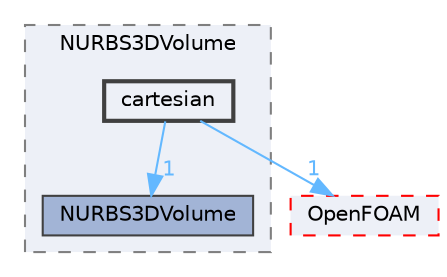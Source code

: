 digraph "src/optimisation/adjointOptimisation/adjoint/parameterization/NURBS/NURBS3DVolume/cartesian"
{
 // LATEX_PDF_SIZE
  bgcolor="transparent";
  edge [fontname=Helvetica,fontsize=10,labelfontname=Helvetica,labelfontsize=10];
  node [fontname=Helvetica,fontsize=10,shape=box,height=0.2,width=0.4];
  compound=true
  subgraph clusterdir_51d3ac40deae63dc5bcad6c091ae8c81 {
    graph [ bgcolor="#edf0f7", pencolor="grey50", label="NURBS3DVolume", fontname=Helvetica,fontsize=10 style="filled,dashed", URL="dir_51d3ac40deae63dc5bcad6c091ae8c81.html",tooltip=""]
  dir_cd44b5e9a6ef99782c8d75cd1170243c [label="NURBS3DVolume", fillcolor="#a2b4d6", color="grey25", style="filled", URL="dir_cd44b5e9a6ef99782c8d75cd1170243c.html",tooltip=""];
  dir_27d012a04e566843dd931b136a5c7d08 [label="cartesian", fillcolor="#edf0f7", color="grey25", style="filled,bold", URL="dir_27d012a04e566843dd931b136a5c7d08.html",tooltip=""];
  }
  dir_c5473ff19b20e6ec4dfe5c310b3778a8 [label="OpenFOAM", fillcolor="#edf0f7", color="red", style="filled,dashed", URL="dir_c5473ff19b20e6ec4dfe5c310b3778a8.html",tooltip=""];
  dir_27d012a04e566843dd931b136a5c7d08->dir_c5473ff19b20e6ec4dfe5c310b3778a8 [headlabel="1", labeldistance=1.5 headhref="dir_000399_002695.html" href="dir_000399_002695.html" color="steelblue1" fontcolor="steelblue1"];
  dir_27d012a04e566843dd931b136a5c7d08->dir_cd44b5e9a6ef99782c8d75cd1170243c [headlabel="1", labeldistance=1.5 headhref="dir_000399_002638.html" href="dir_000399_002638.html" color="steelblue1" fontcolor="steelblue1"];
}
